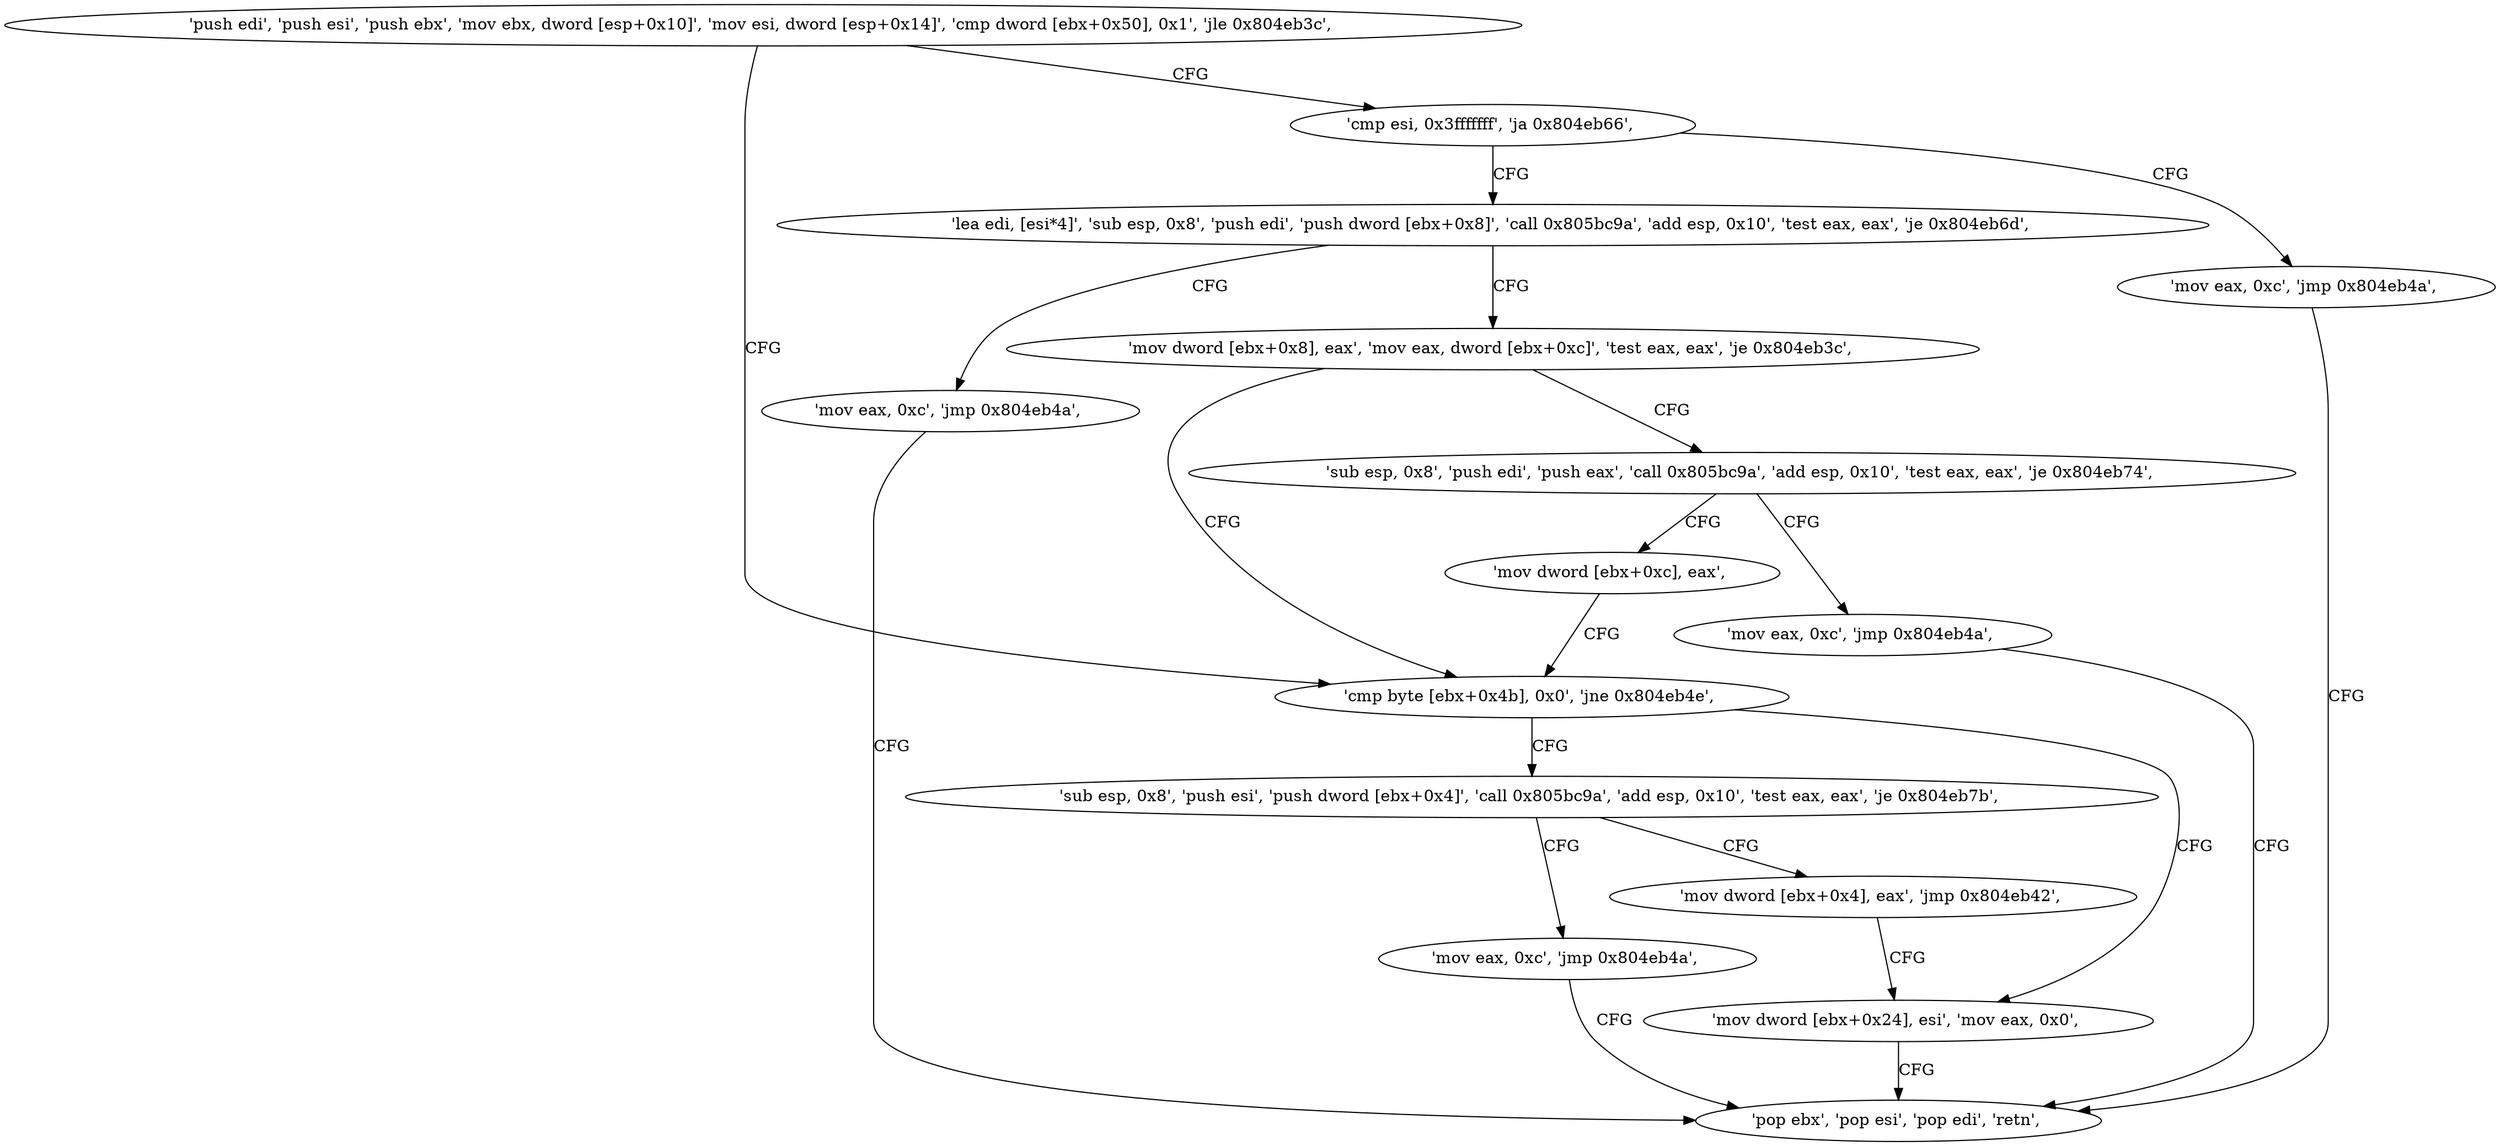 digraph "func" {
"134540011" [label = "'push edi', 'push esi', 'push ebx', 'mov ebx, dword [esp+0x10]', 'mov esi, dword [esp+0x14]', 'cmp dword [ebx+0x50], 0x1', 'jle 0x804eb3c', " ]
"134540092" [label = "'cmp byte [ebx+0x4b], 0x0', 'jne 0x804eb4e', " ]
"134540028" [label = "'cmp esi, 0x3fffffff', 'ja 0x804eb66', " ]
"134540110" [label = "'sub esp, 0x8', 'push esi', 'push dword [ebx+0x4]', 'call 0x805bc9a', 'add esp, 0x10', 'test eax, eax', 'je 0x804eb7b', " ]
"134540098" [label = "'mov dword [ebx+0x24], esi', 'mov eax, 0x0', " ]
"134540134" [label = "'mov eax, 0xc', 'jmp 0x804eb4a', " ]
"134540036" [label = "'lea edi, [esi*4]', 'sub esp, 0x8', 'push edi', 'push dword [ebx+0x8]', 'call 0x805bc9a', 'add esp, 0x10', 'test eax, eax', 'je 0x804eb6d', " ]
"134540155" [label = "'mov eax, 0xc', 'jmp 0x804eb4a', " ]
"134540129" [label = "'mov dword [ebx+0x4], eax', 'jmp 0x804eb42', " ]
"134540106" [label = "'pop ebx', 'pop esi', 'pop edi', 'retn', " ]
"134540141" [label = "'mov eax, 0xc', 'jmp 0x804eb4a', " ]
"134540062" [label = "'mov dword [ebx+0x8], eax', 'mov eax, dword [ebx+0xc]', 'test eax, eax', 'je 0x804eb3c', " ]
"134540072" [label = "'sub esp, 0x8', 'push edi', 'push eax', 'call 0x805bc9a', 'add esp, 0x10', 'test eax, eax', 'je 0x804eb74', " ]
"134540148" [label = "'mov eax, 0xc', 'jmp 0x804eb4a', " ]
"134540089" [label = "'mov dword [ebx+0xc], eax', " ]
"134540011" -> "134540092" [ label = "CFG" ]
"134540011" -> "134540028" [ label = "CFG" ]
"134540092" -> "134540110" [ label = "CFG" ]
"134540092" -> "134540098" [ label = "CFG" ]
"134540028" -> "134540134" [ label = "CFG" ]
"134540028" -> "134540036" [ label = "CFG" ]
"134540110" -> "134540155" [ label = "CFG" ]
"134540110" -> "134540129" [ label = "CFG" ]
"134540098" -> "134540106" [ label = "CFG" ]
"134540134" -> "134540106" [ label = "CFG" ]
"134540036" -> "134540141" [ label = "CFG" ]
"134540036" -> "134540062" [ label = "CFG" ]
"134540155" -> "134540106" [ label = "CFG" ]
"134540129" -> "134540098" [ label = "CFG" ]
"134540141" -> "134540106" [ label = "CFG" ]
"134540062" -> "134540092" [ label = "CFG" ]
"134540062" -> "134540072" [ label = "CFG" ]
"134540072" -> "134540148" [ label = "CFG" ]
"134540072" -> "134540089" [ label = "CFG" ]
"134540148" -> "134540106" [ label = "CFG" ]
"134540089" -> "134540092" [ label = "CFG" ]
}
